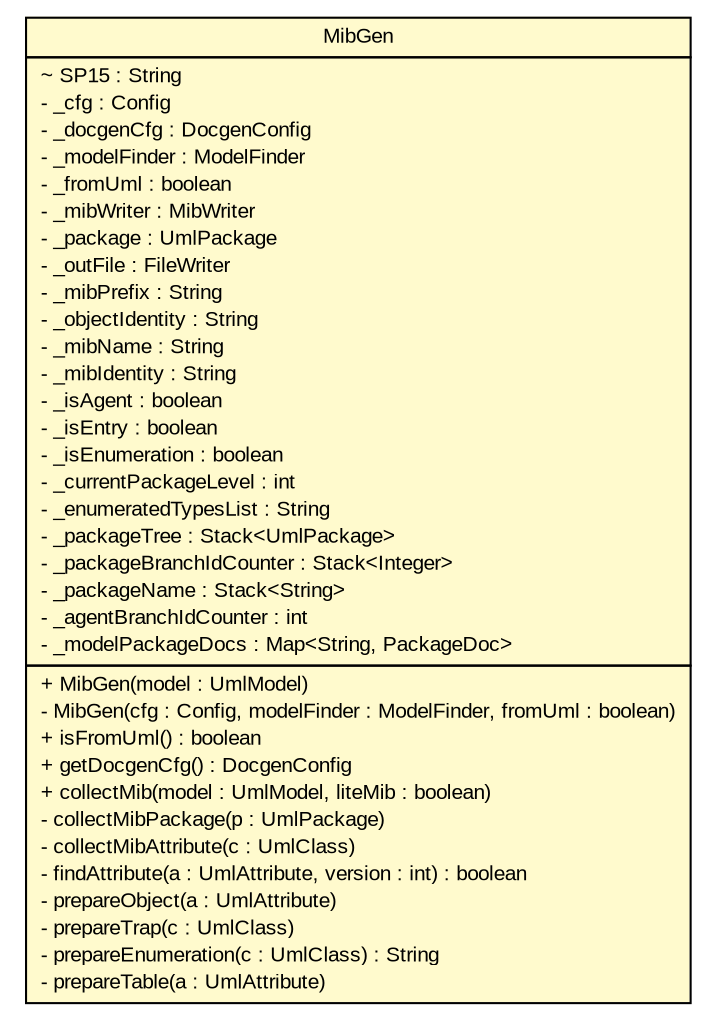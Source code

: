 #!/usr/local/bin/dot
#
# Class diagram 
# Generated by UMLGraph version R5_6_6-6-g3bdff0 (http://www.umlgraph.org/)
#

digraph G {
	edge [fontname="arial",fontsize=10,labelfontname="arial",labelfontsize=10];
	node [fontname="arial",fontsize=10,shape=plaintext];
	nodesep=0.25;
	ranksep=0.5;
	// org.gigipugni.jcleancim.mibgen.MibGen
	c133632 [label=<<table title="org.gigipugni.jcleancim.mibgen.MibGen" border="0" cellborder="1" cellspacing="0" cellpadding="2" port="p" bgcolor="lemonChiffon" href="./MibGen.html">
		<tr><td><table border="0" cellspacing="0" cellpadding="1">
<tr><td align="center" balign="center"> MibGen </td></tr>
		</table></td></tr>
		<tr><td><table border="0" cellspacing="0" cellpadding="1">
<tr><td align="left" balign="left"> ~ SP15 : String </td></tr>
<tr><td align="left" balign="left"> - _cfg : Config </td></tr>
<tr><td align="left" balign="left"> - _docgenCfg : DocgenConfig </td></tr>
<tr><td align="left" balign="left"> - _modelFinder : ModelFinder </td></tr>
<tr><td align="left" balign="left"> - _fromUml : boolean </td></tr>
<tr><td align="left" balign="left"> - _mibWriter : MibWriter </td></tr>
<tr><td align="left" balign="left"> - _package : UmlPackage </td></tr>
<tr><td align="left" balign="left"> - _outFile : FileWriter </td></tr>
<tr><td align="left" balign="left"> - _mibPrefix : String </td></tr>
<tr><td align="left" balign="left"> - _objectIdentity : String </td></tr>
<tr><td align="left" balign="left"> - _mibName : String </td></tr>
<tr><td align="left" balign="left"> - _mibIdentity : String </td></tr>
<tr><td align="left" balign="left"> - _isAgent : boolean </td></tr>
<tr><td align="left" balign="left"> - _isEntry : boolean </td></tr>
<tr><td align="left" balign="left"> - _isEnumeration : boolean </td></tr>
<tr><td align="left" balign="left"> - _currentPackageLevel : int </td></tr>
<tr><td align="left" balign="left"> - _enumeratedTypesList : String </td></tr>
<tr><td align="left" balign="left"> - _packageTree : Stack&lt;UmlPackage&gt; </td></tr>
<tr><td align="left" balign="left"> - _packageBranchIdCounter : Stack&lt;Integer&gt; </td></tr>
<tr><td align="left" balign="left"> - _packageName : Stack&lt;String&gt; </td></tr>
<tr><td align="left" balign="left"> - _agentBranchIdCounter : int </td></tr>
<tr><td align="left" balign="left"> - _modelPackageDocs : Map&lt;String, PackageDoc&gt; </td></tr>
		</table></td></tr>
		<tr><td><table border="0" cellspacing="0" cellpadding="1">
<tr><td align="left" balign="left"> + MibGen(model : UmlModel) </td></tr>
<tr><td align="left" balign="left"> - MibGen(cfg : Config, modelFinder : ModelFinder, fromUml : boolean) </td></tr>
<tr><td align="left" balign="left"> + isFromUml() : boolean </td></tr>
<tr><td align="left" balign="left"> + getDocgenCfg() : DocgenConfig </td></tr>
<tr><td align="left" balign="left"> + collectMib(model : UmlModel, liteMib : boolean) </td></tr>
<tr><td align="left" balign="left"> - collectMibPackage(p : UmlPackage) </td></tr>
<tr><td align="left" balign="left"> - collectMibAttribute(c : UmlClass) </td></tr>
<tr><td align="left" balign="left"> - findAttribute(a : UmlAttribute, version : int) : boolean </td></tr>
<tr><td align="left" balign="left"> - prepareObject(a : UmlAttribute) </td></tr>
<tr><td align="left" balign="left"> - prepareTrap(c : UmlClass) </td></tr>
<tr><td align="left" balign="left"> - prepareEnumeration(c : UmlClass) : String </td></tr>
<tr><td align="left" balign="left"> - prepareTable(a : UmlAttribute) </td></tr>
		</table></td></tr>
		</table>>, URL="./MibGen.html", fontname="arial", fontcolor="black", fontsize=10.0];
}


